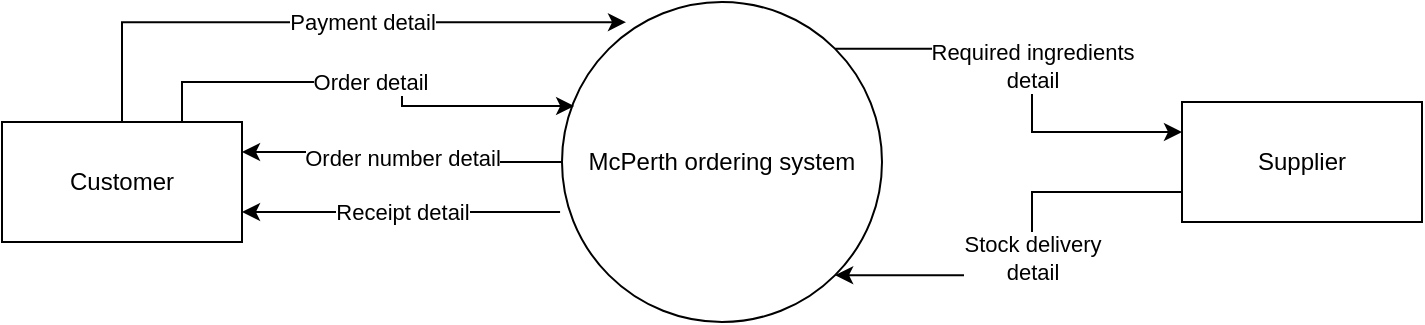 <mxfile version="14.4.3" type="github">
  <diagram id="e3y8-2CaiE9CcOBF3IzC" name="Page-1">
    <mxGraphModel dx="1662" dy="794" grid="1" gridSize="10" guides="1" tooltips="1" connect="1" arrows="1" fold="1" page="1" pageScale="1" pageWidth="1200" pageHeight="1920" math="0" shadow="0">
      <root>
        <mxCell id="0" />
        <mxCell id="1" parent="0" />
        <mxCell id="aU3Mkawmgp89ImR38Pph-7" value="Required ingredients &lt;br&gt;detail" style="edgeStyle=orthogonalEdgeStyle;rounded=0;orthogonalLoop=1;jettySize=auto;html=1;exitX=1;exitY=0;exitDx=0;exitDy=0;entryX=0;entryY=0.25;entryDx=0;entryDy=0;" edge="1" parent="1" source="aU3Mkawmgp89ImR38Pph-1" target="aU3Mkawmgp89ImR38Pph-3">
          <mxGeometry relative="1" as="geometry" />
        </mxCell>
        <mxCell id="aU3Mkawmgp89ImR38Pph-1" value="McPerth ordering system" style="ellipse;whiteSpace=wrap;html=1;" vertex="1" parent="1">
          <mxGeometry x="560" y="260" width="160" height="160" as="geometry" />
        </mxCell>
        <mxCell id="aU3Mkawmgp89ImR38Pph-4" value="Order detail" style="edgeStyle=orthogonalEdgeStyle;rounded=0;orthogonalLoop=1;jettySize=auto;html=1;exitX=0.75;exitY=0;exitDx=0;exitDy=0;entryX=0.038;entryY=0.325;entryDx=0;entryDy=0;entryPerimeter=0;" edge="1" parent="1" source="aU3Mkawmgp89ImR38Pph-2" target="aU3Mkawmgp89ImR38Pph-1">
          <mxGeometry relative="1" as="geometry" />
        </mxCell>
        <mxCell id="aU3Mkawmgp89ImR38Pph-8" value="Payment detail" style="edgeStyle=orthogonalEdgeStyle;rounded=0;orthogonalLoop=1;jettySize=auto;html=1;exitX=0.5;exitY=0;exitDx=0;exitDy=0;entryX=0.2;entryY=0.063;entryDx=0;entryDy=0;entryPerimeter=0;" edge="1" parent="1" source="aU3Mkawmgp89ImR38Pph-2" target="aU3Mkawmgp89ImR38Pph-1">
          <mxGeometry x="0.126" relative="1" as="geometry">
            <mxPoint as="offset" />
          </mxGeometry>
        </mxCell>
        <mxCell id="aU3Mkawmgp89ImR38Pph-11" value="Order number&amp;nbsp;detail" style="edgeStyle=orthogonalEdgeStyle;rounded=0;orthogonalLoop=1;jettySize=auto;html=1;exitX=0;exitY=0.5;exitDx=0;exitDy=0;entryX=1;entryY=0.25;entryDx=0;entryDy=0;" edge="1" parent="1" source="aU3Mkawmgp89ImR38Pph-1" target="aU3Mkawmgp89ImR38Pph-2">
          <mxGeometry relative="1" as="geometry" />
        </mxCell>
        <mxCell id="aU3Mkawmgp89ImR38Pph-13" value="Receipt detail" style="edgeStyle=orthogonalEdgeStyle;rounded=0;orthogonalLoop=1;jettySize=auto;html=1;exitX=-0.006;exitY=0.656;exitDx=0;exitDy=0;entryX=1;entryY=0.75;entryDx=0;entryDy=0;exitPerimeter=0;" edge="1" parent="1" source="aU3Mkawmgp89ImR38Pph-1" target="aU3Mkawmgp89ImR38Pph-2">
          <mxGeometry relative="1" as="geometry" />
        </mxCell>
        <mxCell id="aU3Mkawmgp89ImR38Pph-2" value="Customer" style="rounded=0;whiteSpace=wrap;html=1;" vertex="1" parent="1">
          <mxGeometry x="280" y="320" width="120" height="60" as="geometry" />
        </mxCell>
        <mxCell id="aU3Mkawmgp89ImR38Pph-5" value="Stock delivery &lt;br&gt;detail" style="edgeStyle=orthogonalEdgeStyle;rounded=0;orthogonalLoop=1;jettySize=auto;html=1;exitX=0;exitY=0.75;exitDx=0;exitDy=0;entryX=1;entryY=1;entryDx=0;entryDy=0;" edge="1" parent="1" source="aU3Mkawmgp89ImR38Pph-3" target="aU3Mkawmgp89ImR38Pph-1">
          <mxGeometry relative="1" as="geometry" />
        </mxCell>
        <mxCell id="aU3Mkawmgp89ImR38Pph-3" value="Supplier" style="rounded=0;whiteSpace=wrap;html=1;" vertex="1" parent="1">
          <mxGeometry x="870" y="310" width="120" height="60" as="geometry" />
        </mxCell>
      </root>
    </mxGraphModel>
  </diagram>
</mxfile>
